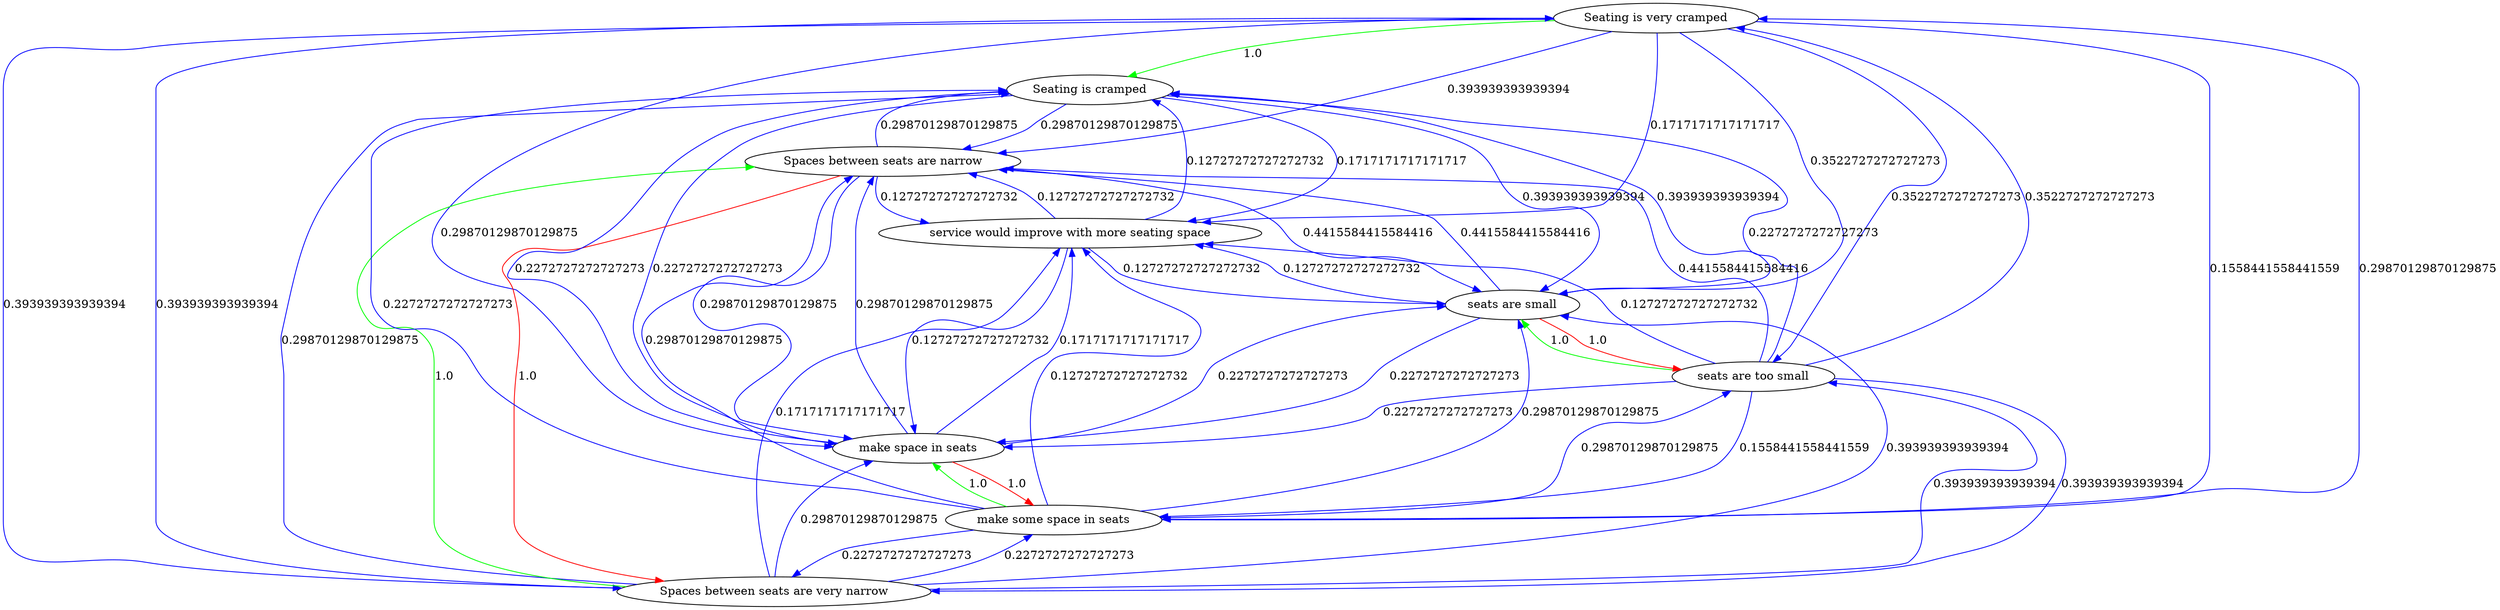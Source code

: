 digraph rawGraph {
"Seating is very cramped";"Seating is cramped";"Spaces between seats are very narrow";"Spaces between seats are narrow";"make some space in seats";"make space in seats";"seats are too small";"seats are small";"service would improve with more seating space";"Seating is very cramped" -> "Seating is cramped" [label=1.0] [color=green]
"Spaces between seats are very narrow" -> "Spaces between seats are narrow" [label=1.0] [color=green]
"Spaces between seats are narrow" -> "Spaces between seats are very narrow" [label=1.0] [color=red]
"Seating is cramped" -> "Spaces between seats are narrow" [label=0.29870129870129875] [color=blue]
"Spaces between seats are narrow" -> "Seating is cramped" [label=0.29870129870129875] [color=blue]
"Seating is very cramped" -> "Spaces between seats are very narrow" [label=0.393939393939394] [color=blue]
"Spaces between seats are very narrow" -> "Seating is very cramped" [label=0.393939393939394] [color=blue]
"Seating is very cramped" -> "Spaces between seats are narrow" [label=0.393939393939394] [color=blue]
"Spaces between seats are very narrow" -> "Seating is cramped" [label=0.29870129870129875] [color=blue]
"make some space in seats" -> "make space in seats" [label=1.0] [color=green]
"make space in seats" -> "make some space in seats" [label=1.0] [color=red]
"Spaces between seats are narrow" -> "make space in seats" [label=0.29870129870129875] [color=blue]
"make space in seats" -> "Spaces between seats are narrow" [label=0.29870129870129875] [color=blue]
"Spaces between seats are very narrow" -> "make some space in seats" [label=0.2272727272727273] [color=blue]
"make some space in seats" -> "Spaces between seats are very narrow" [label=0.2272727272727273] [color=blue]
"Seating is cramped" -> "make space in seats" [label=0.2272727272727273] [color=blue]
"make space in seats" -> "Seating is cramped" [label=0.2272727272727273] [color=blue]
"Seating is very cramped" -> "make some space in seats" [label=0.1558441558441559] [color=blue]
"make some space in seats" -> "Seating is very cramped" [label=0.29870129870129875] [color=blue]
"Seating is very cramped" -> "make space in seats" [label=0.29870129870129875] [color=blue]
"Spaces between seats are very narrow" -> "make space in seats" [label=0.29870129870129875] [color=blue]
"make some space in seats" -> "Spaces between seats are narrow" [label=0.29870129870129875] [color=blue]
"make some space in seats" -> "Seating is cramped" [label=0.2272727272727273] [color=blue]
"seats are too small" -> "seats are small" [label=1.0] [color=green]
"seats are small" -> "seats are too small" [label=1.0] [color=red]
"seats are small" -> "make space in seats" [label=0.2272727272727273] [color=blue]
"make space in seats" -> "seats are small" [label=0.2272727272727273] [color=blue]
"make some space in seats" -> "seats are too small" [label=0.29870129870129875] [color=blue]
"seats are too small" -> "make some space in seats" [label=0.1558441558441559] [color=blue]
"Spaces between seats are narrow" -> "seats are small" [label=0.4415584415584416] [color=blue]
"seats are small" -> "Spaces between seats are narrow" [label=0.4415584415584416] [color=blue]
"Spaces between seats are very narrow" -> "seats are too small" [label=0.393939393939394] [color=blue]
"seats are too small" -> "Spaces between seats are very narrow" [label=0.393939393939394] [color=blue]
"Seating is cramped" -> "seats are small" [label=0.393939393939394] [color=blue]
"seats are small" -> "Seating is cramped" [label=0.393939393939394] [color=blue]
"Seating is very cramped" -> "seats are too small" [label=0.3522727272727273] [color=blue]
"seats are too small" -> "Seating is very cramped" [label=0.3522727272727273] [color=blue]
"Seating is very cramped" -> "seats are small" [label=0.3522727272727273] [color=blue]
"Spaces between seats are very narrow" -> "seats are small" [label=0.393939393939394] [color=blue]
"make some space in seats" -> "seats are small" [label=0.29870129870129875] [color=blue]
"seats are too small" -> "make space in seats" [label=0.2272727272727273] [color=blue]
"seats are too small" -> "Spaces between seats are narrow" [label=0.4415584415584416] [color=blue]
"seats are too small" -> "Seating is cramped" [label=0.2272727272727273] [color=blue]
"make space in seats" -> "service would improve with more seating space" [label=0.1717171717171717] [color=blue]
"service would improve with more seating space" -> "Spaces between seats are narrow" [label=0.12727272727272732] [color=blue]
"Spaces between seats are narrow" -> "service would improve with more seating space" [label=0.12727272727272732] [color=blue]
"Seating is cramped" -> "service would improve with more seating space" [label=0.1717171717171717] [color=blue]
"Seating is very cramped" -> "service would improve with more seating space" [label=0.1717171717171717] [color=blue]
"Spaces between seats are very narrow" -> "service would improve with more seating space" [label=0.1717171717171717] [color=blue]
"make some space in seats" -> "service would improve with more seating space" [label=0.12727272727272732] [color=blue]
"seats are too small" -> "service would improve with more seating space" [label=0.12727272727272732] [color=blue]
"seats are small" -> "service would improve with more seating space" [label=0.12727272727272732] [color=blue]
"service would improve with more seating space" -> "make space in seats" [label=0.12727272727272732] [color=blue]
"service would improve with more seating space" -> "seats are small" [label=0.12727272727272732] [color=blue]
"service would improve with more seating space" -> "Seating is cramped" [label=0.12727272727272732] [color=blue]
}